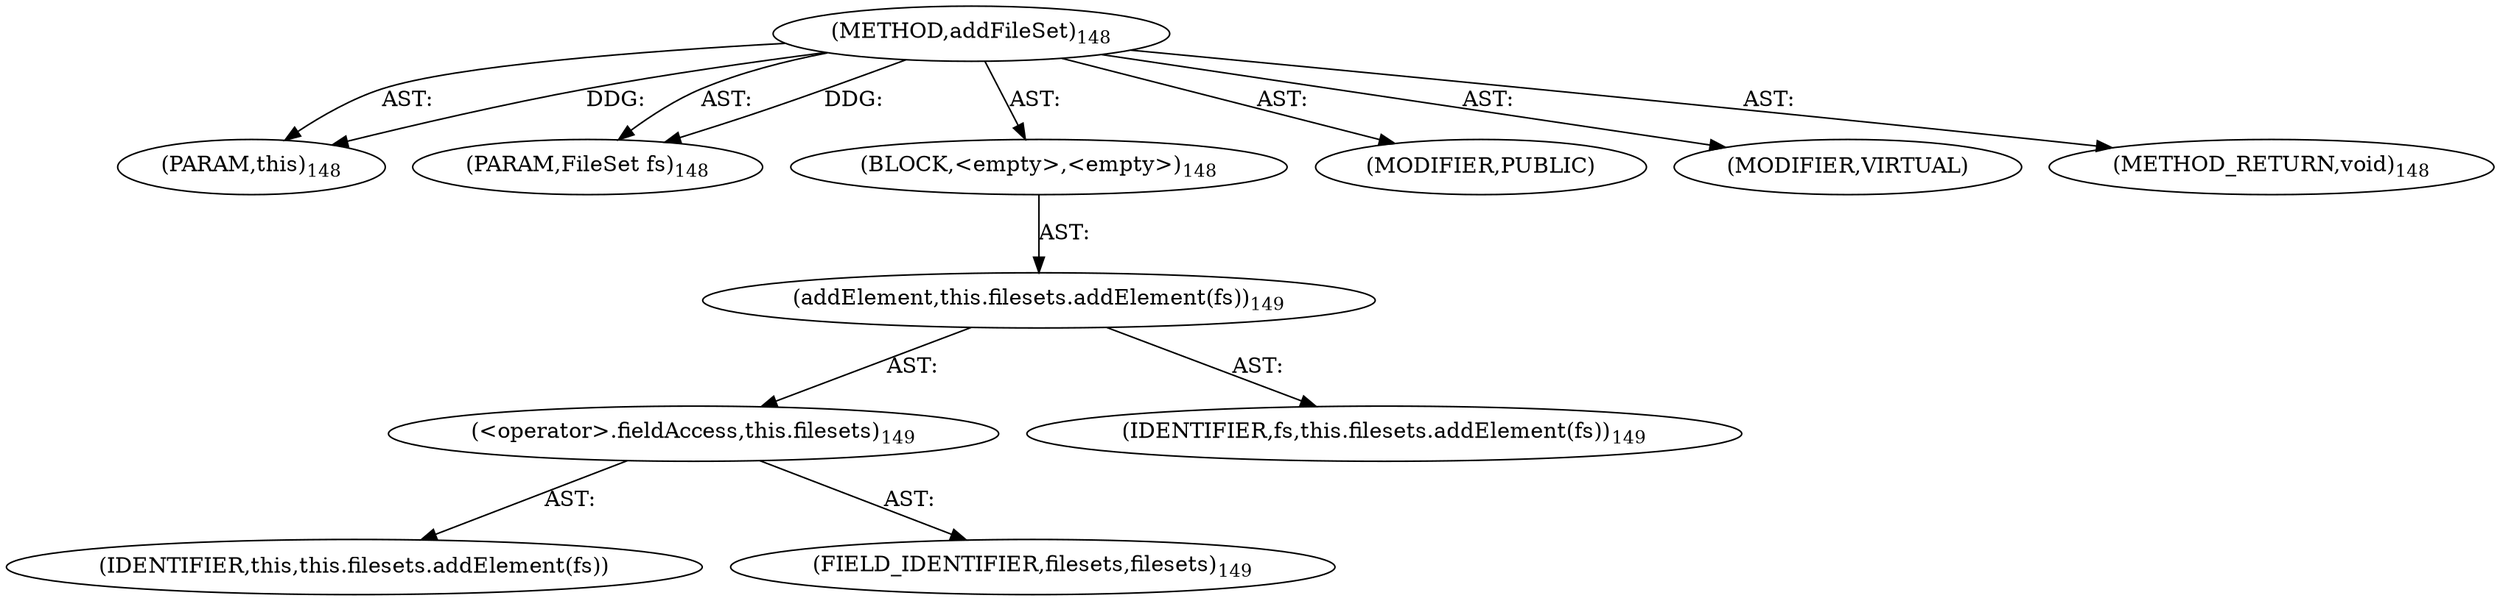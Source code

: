 digraph "addFileSet" {  
"111669149699" [label = <(METHOD,addFileSet)<SUB>148</SUB>> ]
"115964117001" [label = <(PARAM,this)<SUB>148</SUB>> ]
"115964117002" [label = <(PARAM,FileSet fs)<SUB>148</SUB>> ]
"25769803779" [label = <(BLOCK,&lt;empty&gt;,&lt;empty&gt;)<SUB>148</SUB>> ]
"30064771081" [label = <(addElement,this.filesets.addElement(fs))<SUB>149</SUB>> ]
"30064771082" [label = <(&lt;operator&gt;.fieldAccess,this.filesets)<SUB>149</SUB>> ]
"68719476759" [label = <(IDENTIFIER,this,this.filesets.addElement(fs))> ]
"55834574851" [label = <(FIELD_IDENTIFIER,filesets,filesets)<SUB>149</SUB>> ]
"68719476760" [label = <(IDENTIFIER,fs,this.filesets.addElement(fs))<SUB>149</SUB>> ]
"133143986190" [label = <(MODIFIER,PUBLIC)> ]
"133143986191" [label = <(MODIFIER,VIRTUAL)> ]
"128849018883" [label = <(METHOD_RETURN,void)<SUB>148</SUB>> ]
  "111669149699" -> "115964117001"  [ label = "AST: "] 
  "111669149699" -> "115964117002"  [ label = "AST: "] 
  "111669149699" -> "25769803779"  [ label = "AST: "] 
  "111669149699" -> "133143986190"  [ label = "AST: "] 
  "111669149699" -> "133143986191"  [ label = "AST: "] 
  "111669149699" -> "128849018883"  [ label = "AST: "] 
  "25769803779" -> "30064771081"  [ label = "AST: "] 
  "30064771081" -> "30064771082"  [ label = "AST: "] 
  "30064771081" -> "68719476760"  [ label = "AST: "] 
  "30064771082" -> "68719476759"  [ label = "AST: "] 
  "30064771082" -> "55834574851"  [ label = "AST: "] 
  "111669149699" -> "115964117001"  [ label = "DDG: "] 
  "111669149699" -> "115964117002"  [ label = "DDG: "] 
}
